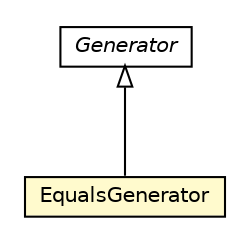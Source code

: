 #!/usr/local/bin/dot
#
# Class diagram 
# Generated by UMLGraph version 5.1 (http://www.umlgraph.org/)
#

digraph G {
	edge [fontname="Helvetica",fontsize=10,labelfontname="Helvetica",labelfontsize=10];
	node [fontname="Helvetica",fontsize=10,shape=plaintext];
	nodesep=0.25;
	ranksep=0.5;
	// net.sf.commonclipse.Generator
	c137 [label=<<table title="net.sf.commonclipse.Generator" border="0" cellborder="1" cellspacing="0" cellpadding="2" port="p" href="./Generator.html">
		<tr><td><table border="0" cellspacing="0" cellpadding="1">
<tr><td align="center" balign="center"><font face="Helvetica-Oblique"> Generator </font></td></tr>
		</table></td></tr>
		</table>>, fontname="Helvetica", fontcolor="black", fontsize=10.0];
	// net.sf.commonclipse.EqualsGenerator
	c138 [label=<<table title="net.sf.commonclipse.EqualsGenerator" border="0" cellborder="1" cellspacing="0" cellpadding="2" port="p" bgcolor="lemonChiffon" href="./EqualsGenerator.html">
		<tr><td><table border="0" cellspacing="0" cellpadding="1">
<tr><td align="center" balign="center"> EqualsGenerator </td></tr>
		</table></td></tr>
		</table>>, fontname="Helvetica", fontcolor="black", fontsize=10.0];
	//net.sf.commonclipse.EqualsGenerator extends net.sf.commonclipse.Generator
	c137:p -> c138:p [dir=back,arrowtail=empty];
}

